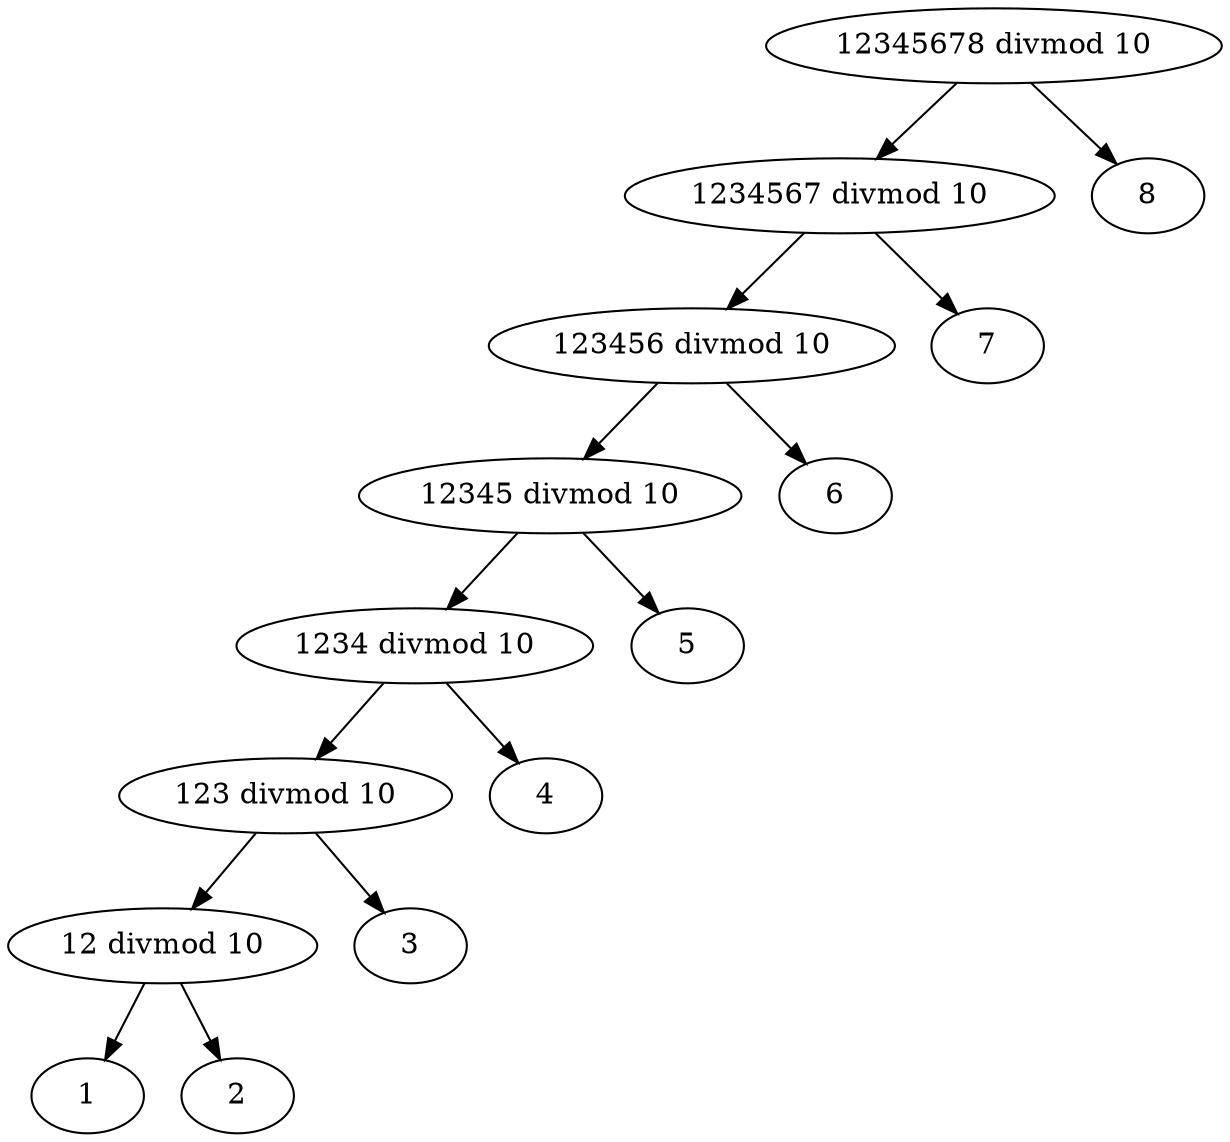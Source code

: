 strict digraph {
	"12345678 divmod 10" ->
	"1234567 divmod 10" ->
	"123456 divmod 10" ->
	"12345 divmod 10" ->
	"1234 divmod 10" ->
	"123 divmod 10" ->
	"12 divmod 10" ->
	"1";

	"12345678 divmod 10" -> "8";
	"1234567 divmod 10" -> "7";
	"123456 divmod 10" -> "6";
	"12345 divmod 10" -> "5";
	"1234 divmod 10" -> "4";
	"123 divmod 10" -> "3";
	"12 divmod 10" -> "2";
}
